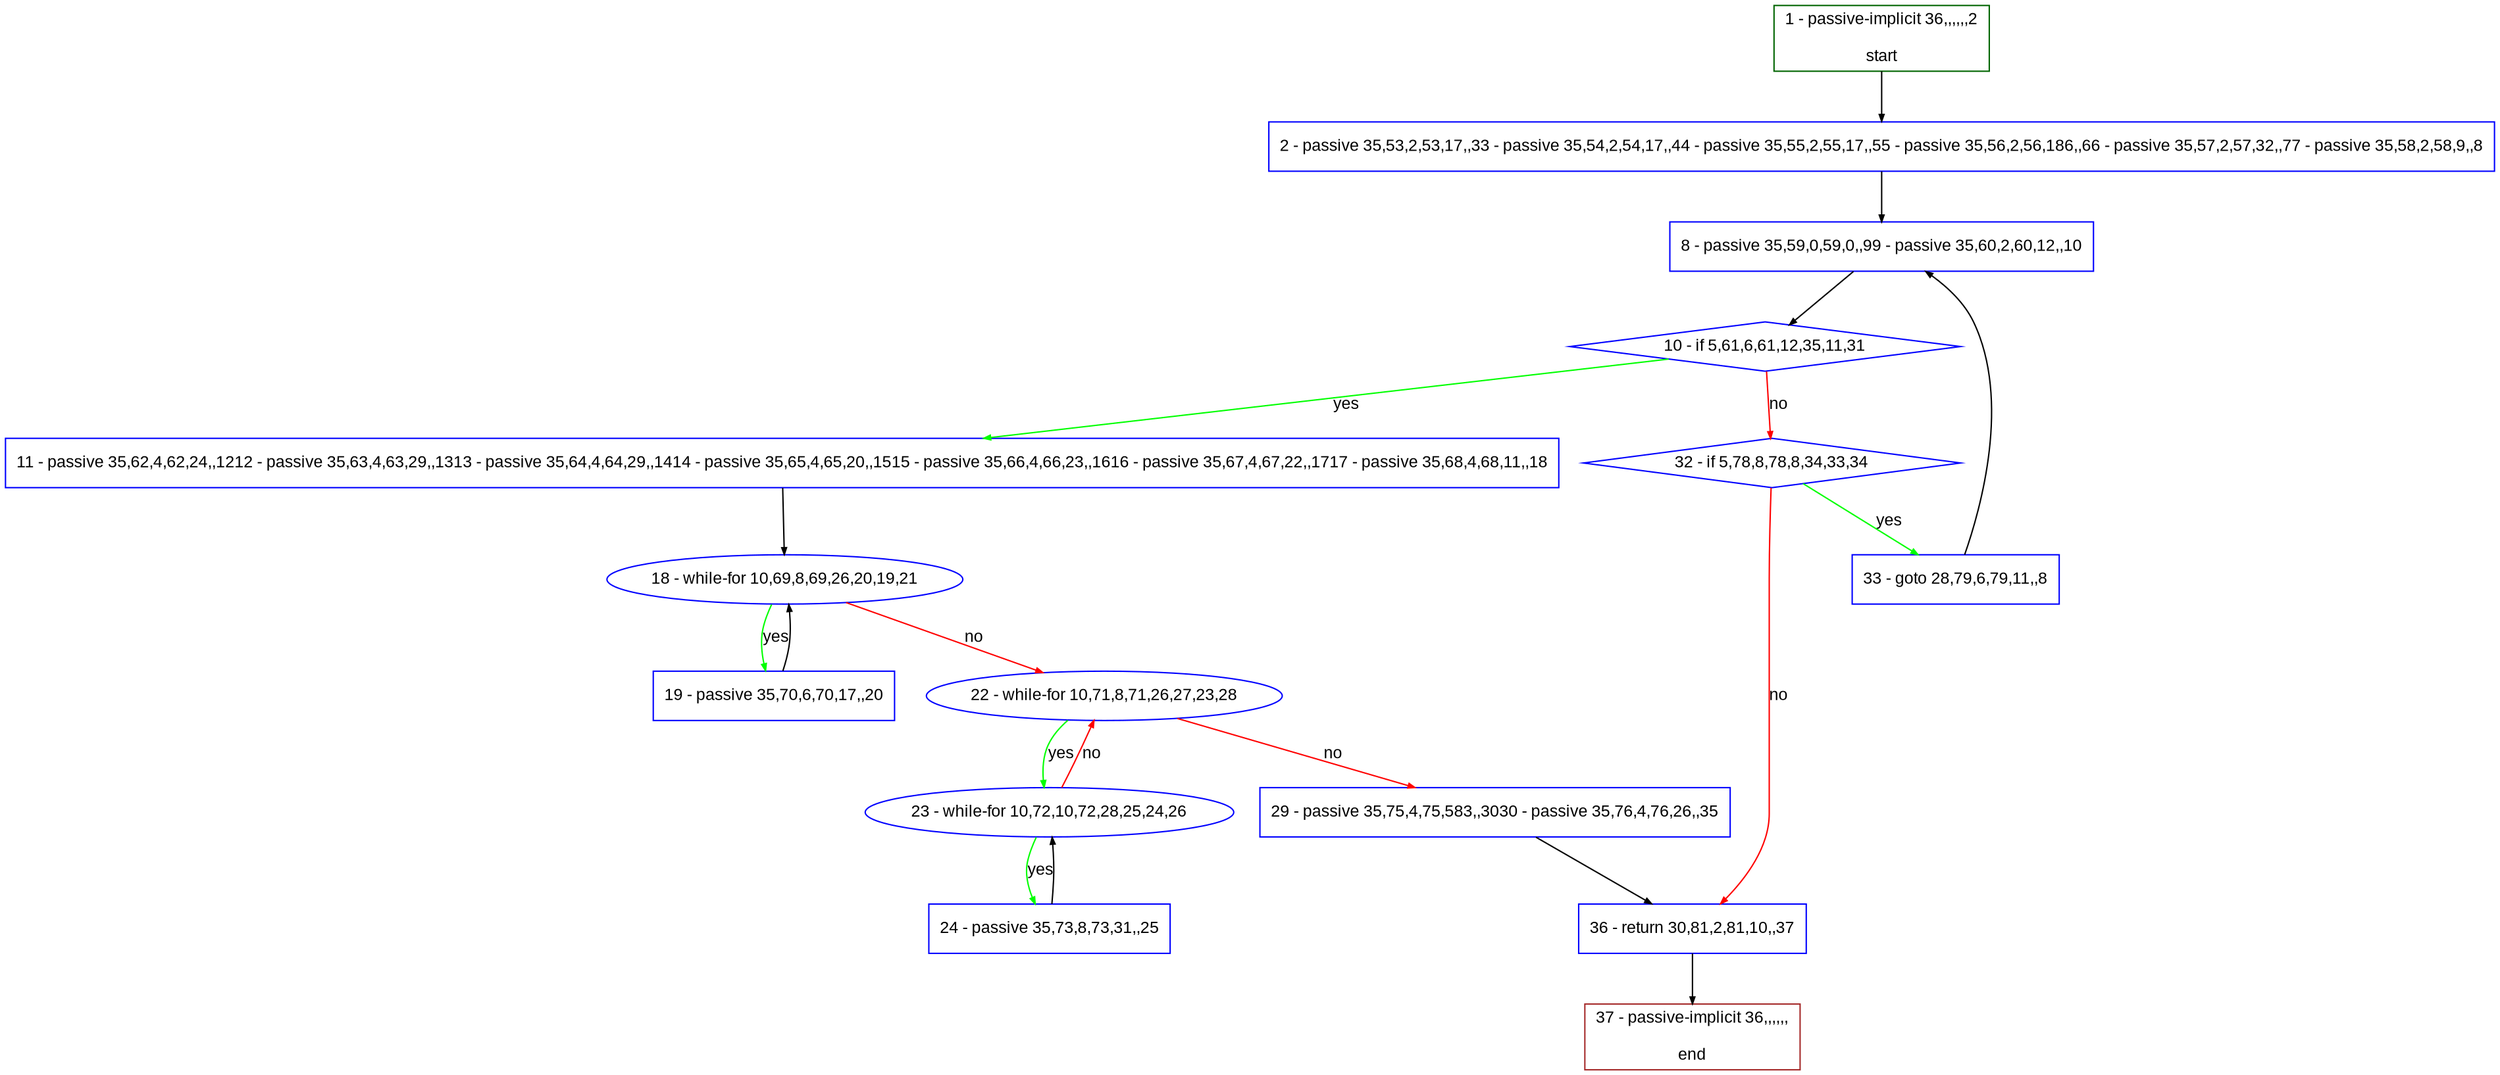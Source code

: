 digraph "" {
  graph [pack="true", label="", fontsize="12", packmode="clust", fontname="Arial", fillcolor="#FFFFCC", bgcolor="white", style="rounded,filled", compound="true"];
  node [node_initialized="no", label="", color="grey", fontsize="12", fillcolor="white", fontname="Arial", style="filled", shape="rectangle", compound="true", fixedsize="false"];
  edge [fontcolor="black", arrowhead="normal", arrowtail="none", arrowsize="0.5", ltail="", label="", color="black", fontsize="12", lhead="", fontname="Arial", dir="forward", compound="true"];
  __N1 [label="2 - passive 35,53,2,53,17,,33 - passive 35,54,2,54,17,,44 - passive 35,55,2,55,17,,55 - passive 35,56,2,56,186,,66 - passive 35,57,2,57,32,,77 - passive 35,58,2,58,9,,8", color="#0000ff", fillcolor="#ffffff", style="filled", shape="box"];
  __N2 [label="1 - passive-implicit 36,,,,,,2\n\nstart", color="#006400", fillcolor="#ffffff", style="filled", shape="box"];
  __N3 [label="8 - passive 35,59,0,59,0,,99 - passive 35,60,2,60,12,,10", color="#0000ff", fillcolor="#ffffff", style="filled", shape="box"];
  __N4 [label="10 - if 5,61,6,61,12,35,11,31", color="#0000ff", fillcolor="#ffffff", style="filled", shape="diamond"];
  __N5 [label="11 - passive 35,62,4,62,24,,1212 - passive 35,63,4,63,29,,1313 - passive 35,64,4,64,29,,1414 - passive 35,65,4,65,20,,1515 - passive 35,66,4,66,23,,1616 - passive 35,67,4,67,22,,1717 - passive 35,68,4,68,11,,18", color="#0000ff", fillcolor="#ffffff", style="filled", shape="box"];
  __N6 [label="32 - if 5,78,8,78,8,34,33,34", color="#0000ff", fillcolor="#ffffff", style="filled", shape="diamond"];
  __N7 [label="18 - while-for 10,69,8,69,26,20,19,21", color="#0000ff", fillcolor="#ffffff", style="filled", shape="oval"];
  __N8 [label="19 - passive 35,70,6,70,17,,20", color="#0000ff", fillcolor="#ffffff", style="filled", shape="box"];
  __N9 [label="22 - while-for 10,71,8,71,26,27,23,28", color="#0000ff", fillcolor="#ffffff", style="filled", shape="oval"];
  __N10 [label="23 - while-for 10,72,10,72,28,25,24,26", color="#0000ff", fillcolor="#ffffff", style="filled", shape="oval"];
  __N11 [label="29 - passive 35,75,4,75,583,,3030 - passive 35,76,4,76,26,,35", color="#0000ff", fillcolor="#ffffff", style="filled", shape="box"];
  __N12 [label="24 - passive 35,73,8,73,31,,25", color="#0000ff", fillcolor="#ffffff", style="filled", shape="box"];
  __N13 [label="36 - return 30,81,2,81,10,,37", color="#0000ff", fillcolor="#ffffff", style="filled", shape="box"];
  __N14 [label="33 - goto 28,79,6,79,11,,8", color="#0000ff", fillcolor="#ffffff", style="filled", shape="box"];
  __N15 [label="37 - passive-implicit 36,,,,,,\n\nend", color="#a52a2a", fillcolor="#ffffff", style="filled", shape="box"];
  __N2 -> __N1 [arrowhead="normal", arrowtail="none", color="#000000", label="", dir="forward"];
  __N1 -> __N3 [arrowhead="normal", arrowtail="none", color="#000000", label="", dir="forward"];
  __N3 -> __N4 [arrowhead="normal", arrowtail="none", color="#000000", label="", dir="forward"];
  __N4 -> __N5 [arrowhead="normal", arrowtail="none", color="#00ff00", label="yes", dir="forward"];
  __N4 -> __N6 [arrowhead="normal", arrowtail="none", color="#ff0000", label="no", dir="forward"];
  __N5 -> __N7 [arrowhead="normal", arrowtail="none", color="#000000", label="", dir="forward"];
  __N7 -> __N8 [arrowhead="normal", arrowtail="none", color="#00ff00", label="yes", dir="forward"];
  __N8 -> __N7 [arrowhead="normal", arrowtail="none", color="#000000", label="", dir="forward"];
  __N7 -> __N9 [arrowhead="normal", arrowtail="none", color="#ff0000", label="no", dir="forward"];
  __N9 -> __N10 [arrowhead="normal", arrowtail="none", color="#00ff00", label="yes", dir="forward"];
  __N10 -> __N9 [arrowhead="normal", arrowtail="none", color="#ff0000", label="no", dir="forward"];
  __N9 -> __N11 [arrowhead="normal", arrowtail="none", color="#ff0000", label="no", dir="forward"];
  __N10 -> __N12 [arrowhead="normal", arrowtail="none", color="#00ff00", label="yes", dir="forward"];
  __N12 -> __N10 [arrowhead="normal", arrowtail="none", color="#000000", label="", dir="forward"];
  __N11 -> __N13 [arrowhead="normal", arrowtail="none", color="#000000", label="", dir="forward"];
  __N6 -> __N14 [arrowhead="normal", arrowtail="none", color="#00ff00", label="yes", dir="forward"];
  __N6 -> __N13 [arrowhead="normal", arrowtail="none", color="#ff0000", label="no", dir="forward"];
  __N14 -> __N3 [arrowhead="normal", arrowtail="none", color="#000000", label="", dir="forward"];
  __N13 -> __N15 [arrowhead="normal", arrowtail="none", color="#000000", label="", dir="forward"];
}
